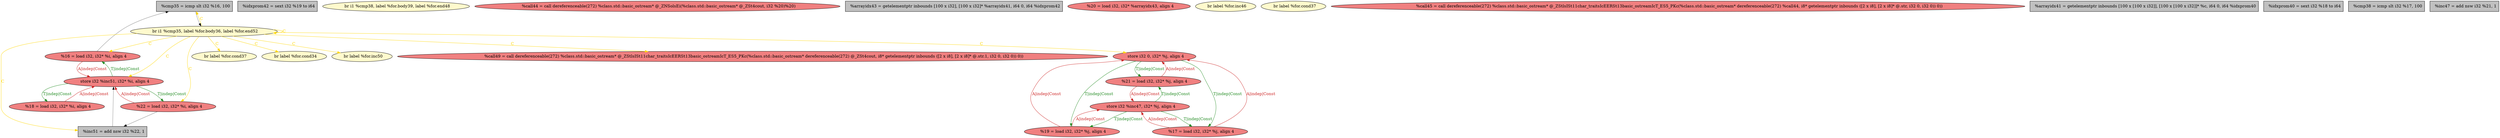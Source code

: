 
digraph G {


node1475 [fillcolor=grey,label="  %cmp35 = icmp slt i32 %16, 100",shape=rectangle,style=filled ]
node1474 [fillcolor=lightcoral,label="  %16 = load i32, i32* %i, align 4",shape=ellipse,style=filled ]
node1476 [fillcolor=lightcoral,label="  %18 = load i32, i32* %i, align 4",shape=ellipse,style=filled ]
node1472 [fillcolor=lemonchiffon,label="  br i1 %cmp35, label %for.body36, label %for.end52",shape=ellipse,style=filled ]
node1470 [fillcolor=lightcoral,label="  store i32 0, i32* %j, align 4",shape=ellipse,style=filled ]
node1469 [fillcolor=lemonchiffon,label="  br label %for.cond37",shape=ellipse,style=filled ]
node1468 [fillcolor=grey,label="  %idxprom42 = sext i32 %19 to i64",shape=rectangle,style=filled ]
node1466 [fillcolor=lemonchiffon,label="  br i1 %cmp38, label %for.body39, label %for.end48",shape=ellipse,style=filled ]
node1465 [fillcolor=lightcoral,label="  %21 = load i32, i32* %j, align 4",shape=ellipse,style=filled ]
node1457 [fillcolor=lightcoral,label="  %call44 = call dereferenceable(272) %class.std::basic_ostream* @_ZNSolsEi(%class.std::basic_ostream* @_ZSt4cout, i32 %20)%20)",shape=ellipse,style=filled ]
node1462 [fillcolor=grey,label="  %arrayidx43 = getelementptr inbounds [100 x i32], [100 x i32]* %arrayidx41, i64 0, i64 %idxprom42",shape=rectangle,style=filled ]
node1453 [fillcolor=lightcoral,label="  %22 = load i32, i32* %i, align 4",shape=ellipse,style=filled ]
node1463 [fillcolor=lightcoral,label="  %20 = load i32, i32* %arrayidx43, align 4",shape=ellipse,style=filled ]
node1449 [fillcolor=lemonchiffon,label="  br label %for.cond34",shape=ellipse,style=filled ]
node1471 [fillcolor=lemonchiffon,label="  br label %for.inc46",shape=ellipse,style=filled ]
node1467 [fillcolor=lightcoral,label="  store i32 %inc47, i32* %j, align 4",shape=ellipse,style=filled ]
node1450 [fillcolor=lightcoral,label="  store i32 %inc51, i32* %i, align 4",shape=ellipse,style=filled ]
node1454 [fillcolor=lightcoral,label="  %19 = load i32, i32* %j, align 4",shape=ellipse,style=filled ]
node1451 [fillcolor=lemonchiffon,label="  br label %for.cond37",shape=ellipse,style=filled ]
node1455 [fillcolor=lemonchiffon,label="  br label %for.inc50",shape=ellipse,style=filled ]
node1456 [fillcolor=lightcoral,label="  %17 = load i32, i32* %j, align 4",shape=ellipse,style=filled ]
node1452 [fillcolor=grey,label="  %inc51 = add nsw i32 %22, 1",shape=rectangle,style=filled ]
node1458 [fillcolor=lightcoral,label="  %call49 = call dereferenceable(272) %class.std::basic_ostream* @_ZStlsISt11char_traitsIcEERSt13basic_ostreamIcT_ES5_PKc(%class.std::basic_ostream* dereferenceable(272) @_ZSt4cout, i8* getelementptr inbounds ([2 x i8], [2 x i8]* @.str.1, i32 0, i32 0)) 0))",shape=ellipse,style=filled ]
node1473 [fillcolor=lightcoral,label="  %call45 = call dereferenceable(272) %class.std::basic_ostream* @_ZStlsISt11char_traitsIcEERSt13basic_ostreamIcT_ES5_PKc(%class.std::basic_ostream* dereferenceable(272) %call44, i8* getelementptr inbounds ([2 x i8], [2 x i8]* @.str, i32 0, i32 0)) 0))",shape=ellipse,style=filled ]
node1461 [fillcolor=grey,label="  %arrayidx41 = getelementptr inbounds [100 x [100 x i32]], [100 x [100 x i32]]* %c, i64 0, i64 %idxprom40",shape=rectangle,style=filled ]
node1459 [fillcolor=grey,label="  %idxprom40 = sext i32 %18 to i64",shape=rectangle,style=filled ]
node1460 [fillcolor=grey,label="  %cmp38 = icmp slt i32 %17, 100",shape=rectangle,style=filled ]
node1464 [fillcolor=grey,label="  %inc47 = add nsw i32 %21, 1",shape=rectangle,style=filled ]

node1456->node1470 [style=solid,color=firebrick3,label="A|indep|Const",penwidth=1.0,fontcolor=firebrick3 ]
node1472->node1458 [style=solid,color=gold,label="C",penwidth=1.0,fontcolor=gold ]
node1467->node1465 [style=solid,color=forestgreen,label="T|indep|Const",penwidth=1.0,fontcolor=forestgreen ]
node1467->node1454 [style=solid,color=forestgreen,label="T|indep|Const",penwidth=1.0,fontcolor=forestgreen ]
node1472->node1470 [style=solid,color=gold,label="C",penwidth=1.0,fontcolor=gold ]
node1456->node1467 [style=solid,color=firebrick3,label="A|indep|Const",penwidth=1.0,fontcolor=firebrick3 ]
node1467->node1456 [style=solid,color=forestgreen,label="T|indep|Const",penwidth=1.0,fontcolor=forestgreen ]
node1454->node1467 [style=solid,color=firebrick3,label="A|indep|Const",penwidth=1.0,fontcolor=firebrick3 ]
node1453->node1452 [style=solid,color=black,label="",penwidth=0.5,fontcolor=black ]
node1472->node1455 [style=solid,color=gold,label="C",penwidth=1.0,fontcolor=gold ]
node1465->node1467 [style=solid,color=firebrick3,label="A|indep|Const",penwidth=1.0,fontcolor=firebrick3 ]
node1476->node1450 [style=solid,color=firebrick3,label="A|indep|Const",penwidth=1.0,fontcolor=firebrick3 ]
node1452->node1450 [style=solid,color=black,label="",penwidth=0.5,fontcolor=black ]
node1472->node1474 [style=solid,color=gold,label="C",penwidth=1.0,fontcolor=gold ]
node1450->node1474 [style=solid,color=forestgreen,label="T|indep|Const",penwidth=1.0,fontcolor=forestgreen ]
node1454->node1470 [style=solid,color=firebrick3,label="A|indep|Const",penwidth=1.0,fontcolor=firebrick3 ]
node1470->node1454 [style=solid,color=forestgreen,label="T|indep|Const",penwidth=1.0,fontcolor=forestgreen ]
node1472->node1452 [style=solid,color=gold,label="C",penwidth=1.0,fontcolor=gold ]
node1450->node1453 [style=solid,color=forestgreen,label="T|indep|Const",penwidth=1.0,fontcolor=forestgreen ]
node1472->node1472 [style=solid,color=gold,label="C",penwidth=1.0,fontcolor=gold ]
node1465->node1470 [style=solid,color=firebrick3,label="A|indep|Const",penwidth=1.0,fontcolor=firebrick3 ]
node1472->node1450 [style=solid,color=gold,label="C",penwidth=1.0,fontcolor=gold ]
node1474->node1450 [style=solid,color=firebrick3,label="A|indep|Const",penwidth=1.0,fontcolor=firebrick3 ]
node1450->node1476 [style=solid,color=forestgreen,label="T|indep|Const",penwidth=1.0,fontcolor=forestgreen ]
node1453->node1450 [style=solid,color=firebrick3,label="A|indep|Const",penwidth=1.0,fontcolor=firebrick3 ]
node1470->node1456 [style=solid,color=forestgreen,label="T|indep|Const",penwidth=1.0,fontcolor=forestgreen ]
node1472->node1469 [style=solid,color=gold,label="C",penwidth=1.0,fontcolor=gold ]
node1472->node1475 [style=solid,color=gold,label="C",penwidth=1.0,fontcolor=gold ]
node1474->node1475 [style=solid,color=black,label="",penwidth=0.5,fontcolor=black ]
node1472->node1453 [style=solid,color=gold,label="C",penwidth=1.0,fontcolor=gold ]
node1472->node1449 [style=solid,color=gold,label="C",penwidth=1.0,fontcolor=gold ]
node1470->node1465 [style=solid,color=forestgreen,label="T|indep|Const",penwidth=1.0,fontcolor=forestgreen ]
node1475->node1472 [style=solid,color=black,label="",penwidth=0.5,fontcolor=black ]


}
